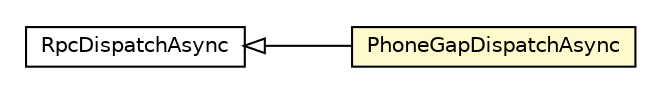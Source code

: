 #!/usr/local/bin/dot
#
# Class diagram 
# Generated by UMLGraph version R5_6-24-gf6e263 (http://www.umlgraph.org/)
#

digraph G {
	edge [fontname="Helvetica",fontsize=10,labelfontname="Helvetica",labelfontsize=10];
	node [fontname="Helvetica",fontsize=10,shape=plaintext];
	nodesep=0.25;
	ranksep=0.5;
	rankdir=LR;
	// com.gwtplatform.dispatch.client.RpcDispatchAsync
	c280508 [label=<<table title="com.gwtplatform.dispatch.client.RpcDispatchAsync" border="0" cellborder="1" cellspacing="0" cellpadding="2" port="p" href="./RpcDispatchAsync.html">
		<tr><td><table border="0" cellspacing="0" cellpadding="1">
<tr><td align="center" balign="center"> RpcDispatchAsync </td></tr>
		</table></td></tr>
		</table>>, URL="./RpcDispatchAsync.html", fontname="Helvetica", fontcolor="black", fontsize=10.0];
	// com.gwtplatform.dispatch.client.PhoneGapDispatchAsync
	c280510 [label=<<table title="com.gwtplatform.dispatch.client.PhoneGapDispatchAsync" border="0" cellborder="1" cellspacing="0" cellpadding="2" port="p" bgcolor="lemonChiffon" href="./PhoneGapDispatchAsync.html">
		<tr><td><table border="0" cellspacing="0" cellpadding="1">
<tr><td align="center" balign="center"> PhoneGapDispatchAsync </td></tr>
		</table></td></tr>
		</table>>, URL="./PhoneGapDispatchAsync.html", fontname="Helvetica", fontcolor="black", fontsize=10.0];
	//com.gwtplatform.dispatch.client.PhoneGapDispatchAsync extends com.gwtplatform.dispatch.client.RpcDispatchAsync
	c280508:p -> c280510:p [dir=back,arrowtail=empty];
}

